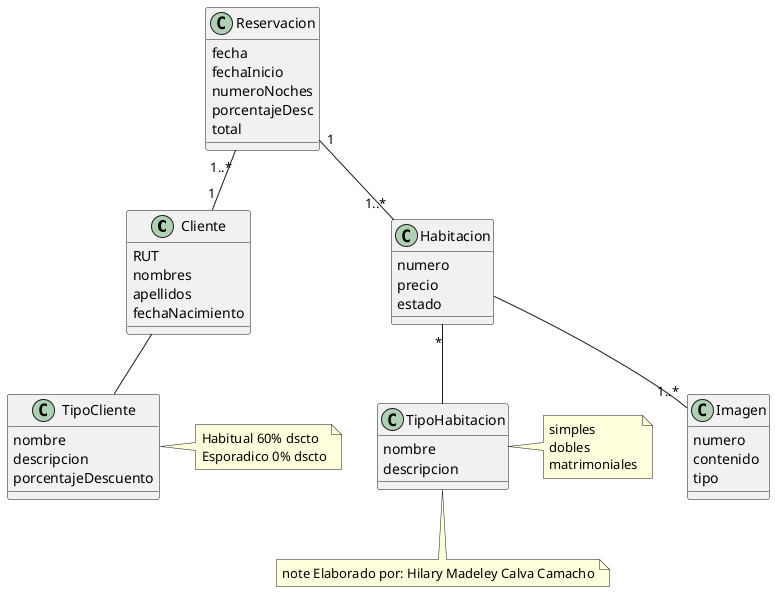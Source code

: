@startuml Ejemplo

class Cliente {
    RUT
    nombres
    apellidos
    fechaNacimiento
}

class TipoCliente {
    nombre
    descripcion
    porcentajeDescuento
}

class Reservacion {
    fecha
    fechaInicio
    numeroNoches
    porcentajeDesc
    total
}

class Habitacion {
    numero
    precio
    estado
}

class Imagen {
    numero
    contenido
    tipo
}

class TipoHabitacion {
    nombre
    descripcion
}

Reservacion "1" -- "1..*" Habitacion
Cliente -- TipoCliente
Reservacion "1..*" -- "1" Cliente
Habitacion "*" -- TipoHabitacion
Habitacion -- "1..*" Imagen

note bottom
note Elaborado por: Hilary Madeley Calva Camacho
end note

note right of TipoHabitacion: simples\ndobles\nmatrimoniales
note right of TipoCliente: Habitual 60% dscto\nEsporadico 0% dscto

@enduml